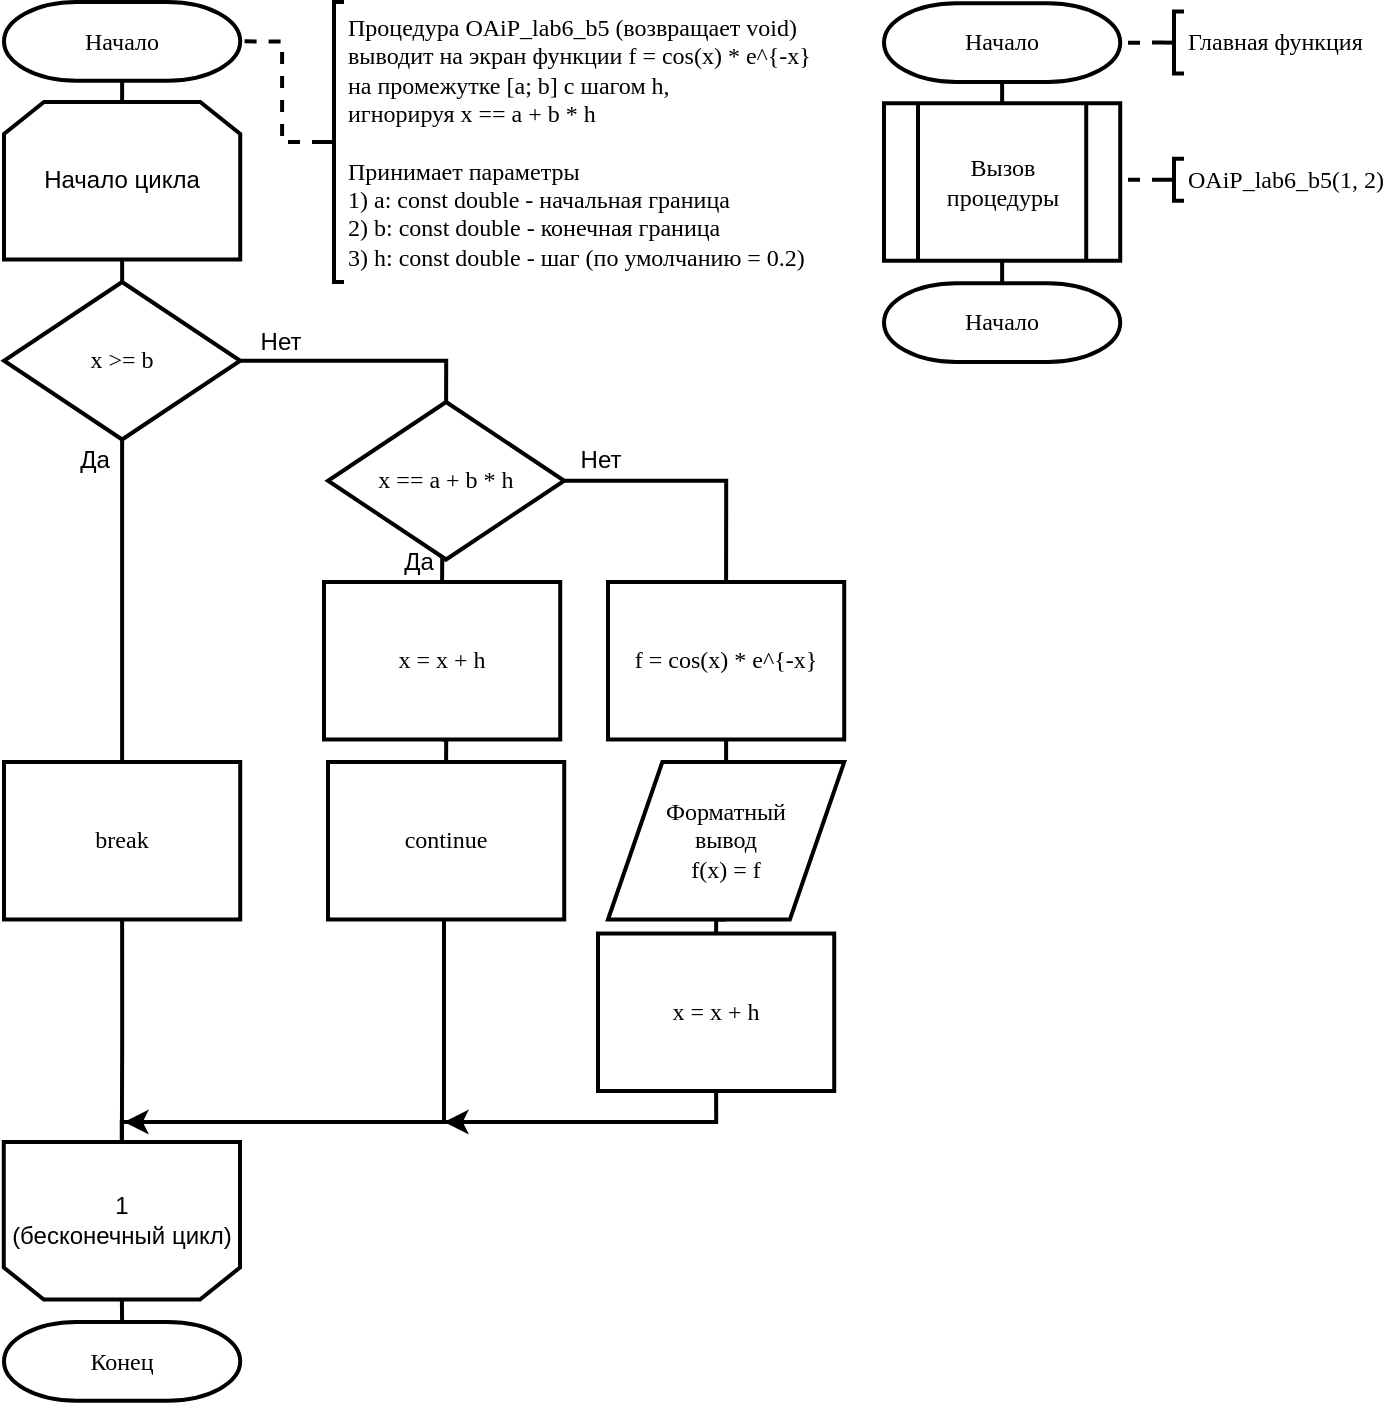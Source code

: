 <mxfile version="19.0.0" type="device"><diagram id="Ppc7vv5psRl6PsE1FeBP" name="Page-1"><mxGraphModel dx="1038" dy="649" grid="1" gridSize="10" guides="1" tooltips="1" connect="1" arrows="1" fold="1" page="1" pageScale="1" pageWidth="827" pageHeight="1169" math="0" shadow="0"><root><mxCell id="0"/><mxCell id="1" parent="0"/><mxCell id="jwWTFKfkjbZ09VyvWoi_-12" style="edgeStyle=orthogonalEdgeStyle;rounded=0;orthogonalLoop=1;jettySize=auto;html=1;exitX=0.5;exitY=1;exitDx=0;exitDy=0;exitPerimeter=0;entryX=0.5;entryY=0;entryDx=0;entryDy=0;endArrow=none;endFill=0;strokeWidth=2;" edge="1" parent="1" source="jwWTFKfkjbZ09VyvWoi_-1" target="jwWTFKfkjbZ09VyvWoi_-2"><mxGeometry relative="1" as="geometry"/></mxCell><mxCell id="jwWTFKfkjbZ09VyvWoi_-1" value="Начало" style="strokeWidth=2;html=1;shape=mxgraph.flowchart.terminator;whiteSpace=wrap;rounded=0;fontFamily=Times New Roman;fillColor=default;" vertex="1" parent="1"><mxGeometry x="40" y="40" width="118.11" height="39.37" as="geometry"/></mxCell><mxCell id="jwWTFKfkjbZ09VyvWoi_-13" style="edgeStyle=orthogonalEdgeStyle;rounded=0;orthogonalLoop=1;jettySize=auto;html=1;exitX=0.5;exitY=1;exitDx=0;exitDy=0;endArrow=none;endFill=0;strokeWidth=2;" edge="1" parent="1" source="jwWTFKfkjbZ09VyvWoi_-2" target="jwWTFKfkjbZ09VyvWoi_-4"><mxGeometry relative="1" as="geometry"/></mxCell><mxCell id="jwWTFKfkjbZ09VyvWoi_-2" value="Начало цикла" style="shape=loopLimit;whiteSpace=wrap;html=1;strokeWidth=2;fillColor=default;" vertex="1" parent="1"><mxGeometry x="40" y="90" width="118.11" height="78.74" as="geometry"/></mxCell><mxCell id="jwWTFKfkjbZ09VyvWoi_-23" style="edgeStyle=orthogonalEdgeStyle;rounded=0;orthogonalLoop=1;jettySize=auto;html=1;exitX=0.5;exitY=1;exitDx=0;exitDy=0;entryX=0.5;entryY=0;entryDx=0;entryDy=0;entryPerimeter=0;endArrow=none;endFill=0;strokeWidth=2;" edge="1" parent="1" source="jwWTFKfkjbZ09VyvWoi_-3" target="jwWTFKfkjbZ09VyvWoi_-22"><mxGeometry relative="1" as="geometry"/></mxCell><mxCell id="jwWTFKfkjbZ09VyvWoi_-3" value="1&lt;br&gt;(бесконечный цикл)" style="shape=loopLimit;whiteSpace=wrap;html=1;strokeWidth=2;flipV=1;fillColor=default;" vertex="1" parent="1"><mxGeometry x="39.89" y="610" width="118.11" height="78.74" as="geometry"/></mxCell><mxCell id="jwWTFKfkjbZ09VyvWoi_-41" style="edgeStyle=orthogonalEdgeStyle;rounded=0;orthogonalLoop=1;jettySize=auto;html=1;exitX=0.5;exitY=1;exitDx=0;exitDy=0;exitPerimeter=0;entryX=0.5;entryY=0;entryDx=0;entryDy=0;endArrow=none;endFill=0;strokeWidth=2;" edge="1" parent="1" source="jwWTFKfkjbZ09VyvWoi_-4" target="jwWTFKfkjbZ09VyvWoi_-40"><mxGeometry relative="1" as="geometry"/></mxCell><mxCell id="jwWTFKfkjbZ09VyvWoi_-43" style="edgeStyle=orthogonalEdgeStyle;rounded=0;orthogonalLoop=1;jettySize=auto;html=1;exitX=1;exitY=0.5;exitDx=0;exitDy=0;exitPerimeter=0;entryX=0.5;entryY=0;entryDx=0;entryDy=0;entryPerimeter=0;endArrow=none;endFill=0;strokeWidth=2;" edge="1" parent="1" source="jwWTFKfkjbZ09VyvWoi_-4" target="jwWTFKfkjbZ09VyvWoi_-5"><mxGeometry relative="1" as="geometry"/></mxCell><mxCell id="jwWTFKfkjbZ09VyvWoi_-4" value="x &amp;gt;= b" style="strokeWidth=2;html=1;shape=mxgraph.flowchart.decision;whiteSpace=wrap;rounded=0;fillColor=default;fontFamily=Times New Roman;" vertex="1" parent="1"><mxGeometry x="40" y="180" width="118.11" height="78.74" as="geometry"/></mxCell><mxCell id="jwWTFKfkjbZ09VyvWoi_-15" style="edgeStyle=orthogonalEdgeStyle;rounded=0;orthogonalLoop=1;jettySize=auto;html=1;exitX=0.5;exitY=1;exitDx=0;exitDy=0;exitPerimeter=0;entryX=0.5;entryY=0;entryDx=0;entryDy=0;endArrow=none;endFill=0;strokeWidth=2;" edge="1" parent="1" source="jwWTFKfkjbZ09VyvWoi_-5" target="jwWTFKfkjbZ09VyvWoi_-6"><mxGeometry relative="1" as="geometry"/></mxCell><mxCell id="jwWTFKfkjbZ09VyvWoi_-18" style="edgeStyle=orthogonalEdgeStyle;rounded=0;orthogonalLoop=1;jettySize=auto;html=1;exitX=1;exitY=0.5;exitDx=0;exitDy=0;exitPerimeter=0;entryX=0.5;entryY=0;entryDx=0;entryDy=0;endArrow=none;endFill=0;strokeWidth=2;" edge="1" parent="1" source="jwWTFKfkjbZ09VyvWoi_-5" target="jwWTFKfkjbZ09VyvWoi_-8"><mxGeometry relative="1" as="geometry"/></mxCell><mxCell id="jwWTFKfkjbZ09VyvWoi_-5" value="x == a + b * h" style="strokeWidth=2;html=1;shape=mxgraph.flowchart.decision;whiteSpace=wrap;rounded=0;fillColor=default;fontFamily=Times New Roman;" vertex="1" parent="1"><mxGeometry x="202" y="240" width="118.11" height="78.74" as="geometry"/></mxCell><mxCell id="jwWTFKfkjbZ09VyvWoi_-16" style="edgeStyle=orthogonalEdgeStyle;rounded=0;orthogonalLoop=1;jettySize=auto;html=1;exitX=0.5;exitY=1;exitDx=0;exitDy=0;entryX=0.5;entryY=0;entryDx=0;entryDy=0;endArrow=none;endFill=0;strokeWidth=2;" edge="1" parent="1" source="jwWTFKfkjbZ09VyvWoi_-6" target="jwWTFKfkjbZ09VyvWoi_-7"><mxGeometry relative="1" as="geometry"/></mxCell><mxCell id="jwWTFKfkjbZ09VyvWoi_-6" value="x = x + h" style="rounded=0;whiteSpace=wrap;html=1;absoluteArcSize=1;arcSize=14;strokeWidth=2;fontFamily=Times New Roman;fillColor=default;" vertex="1" parent="1"><mxGeometry x="200" y="330" width="118.11" height="78.74" as="geometry"/></mxCell><mxCell id="jwWTFKfkjbZ09VyvWoi_-17" style="edgeStyle=orthogonalEdgeStyle;rounded=0;orthogonalLoop=1;jettySize=auto;html=1;exitX=0.5;exitY=1;exitDx=0;exitDy=0;endArrow=none;endFill=0;strokeWidth=2;" edge="1" parent="1" source="jwWTFKfkjbZ09VyvWoi_-7" target="jwWTFKfkjbZ09VyvWoi_-3"><mxGeometry relative="1" as="geometry"><Array as="points"><mxPoint x="260" y="499"/><mxPoint x="260" y="600"/><mxPoint x="99" y="600"/></Array></mxGeometry></mxCell><mxCell id="jwWTFKfkjbZ09VyvWoi_-7" value="continue" style="rounded=0;whiteSpace=wrap;html=1;absoluteArcSize=1;arcSize=14;strokeWidth=2;fontFamily=Times New Roman;fillColor=default;" vertex="1" parent="1"><mxGeometry x="202" y="420" width="118.11" height="78.74" as="geometry"/></mxCell><mxCell id="jwWTFKfkjbZ09VyvWoi_-19" style="edgeStyle=orthogonalEdgeStyle;rounded=0;orthogonalLoop=1;jettySize=auto;html=1;exitX=0.5;exitY=1;exitDx=0;exitDy=0;entryX=0.5;entryY=0;entryDx=0;entryDy=0;endArrow=none;endFill=0;strokeWidth=2;" edge="1" parent="1" source="jwWTFKfkjbZ09VyvWoi_-8" target="jwWTFKfkjbZ09VyvWoi_-10"><mxGeometry relative="1" as="geometry"/></mxCell><mxCell id="jwWTFKfkjbZ09VyvWoi_-8" value="f = cos(x) * e^{-x}" style="rounded=0;whiteSpace=wrap;html=1;absoluteArcSize=1;arcSize=14;strokeWidth=2;fontFamily=Times New Roman;fillColor=default;" vertex="1" parent="1"><mxGeometry x="342" y="330" width="118.11" height="78.74" as="geometry"/></mxCell><mxCell id="jwWTFKfkjbZ09VyvWoi_-21" style="edgeStyle=orthogonalEdgeStyle;rounded=0;orthogonalLoop=1;jettySize=auto;html=1;exitX=0.5;exitY=1;exitDx=0;exitDy=0;entryX=0.5;entryY=0;entryDx=0;entryDy=0;endArrow=none;endFill=0;strokeWidth=2;" edge="1" parent="1" source="jwWTFKfkjbZ09VyvWoi_-9" target="jwWTFKfkjbZ09VyvWoi_-3"><mxGeometry relative="1" as="geometry"><Array as="points"><mxPoint x="396" y="600"/><mxPoint x="99" y="600"/></Array></mxGeometry></mxCell><mxCell id="jwWTFKfkjbZ09VyvWoi_-9" value="x = x + h" style="rounded=0;whiteSpace=wrap;html=1;absoluteArcSize=1;arcSize=14;strokeWidth=2;fontFamily=Times New Roman;fillColor=default;" vertex="1" parent="1"><mxGeometry x="337" y="505.76" width="118.11" height="78.74" as="geometry"/></mxCell><mxCell id="jwWTFKfkjbZ09VyvWoi_-20" style="edgeStyle=orthogonalEdgeStyle;rounded=0;orthogonalLoop=1;jettySize=auto;html=1;exitX=0.5;exitY=1;exitDx=0;exitDy=0;entryX=0.5;entryY=0;entryDx=0;entryDy=0;endArrow=none;endFill=0;strokeWidth=2;" edge="1" parent="1" source="jwWTFKfkjbZ09VyvWoi_-10" target="jwWTFKfkjbZ09VyvWoi_-9"><mxGeometry relative="1" as="geometry"/></mxCell><mxCell id="jwWTFKfkjbZ09VyvWoi_-10" value="Форматный&lt;br&gt;вывод&lt;br&gt;f(x) = f" style="shape=parallelogram;html=1;strokeWidth=2;perimeter=parallelogramPerimeter;whiteSpace=wrap;rounded=0;arcSize=12;size=0.23;fillColor=default;fontFamily=Times New Roman;" vertex="1" parent="1"><mxGeometry x="342" y="420" width="118.11" height="78.74" as="geometry"/></mxCell><mxCell id="jwWTFKfkjbZ09VyvWoi_-22" value="Конец" style="strokeWidth=2;html=1;shape=mxgraph.flowchart.terminator;whiteSpace=wrap;rounded=0;fontFamily=Times New Roman;fillColor=default;" vertex="1" parent="1"><mxGeometry x="40" y="700" width="118.11" height="39.37" as="geometry"/></mxCell><mxCell id="jwWTFKfkjbZ09VyvWoi_-25" style="edgeStyle=orthogonalEdgeStyle;rounded=0;orthogonalLoop=1;jettySize=auto;html=1;exitX=0;exitY=0.5;exitDx=0;exitDy=0;exitPerimeter=0;entryX=1;entryY=0.5;entryDx=0;entryDy=0;entryPerimeter=0;endArrow=none;endFill=0;strokeWidth=2;dashed=1;" edge="1" parent="1" source="jwWTFKfkjbZ09VyvWoi_-24" target="jwWTFKfkjbZ09VyvWoi_-1"><mxGeometry relative="1" as="geometry"/></mxCell><mxCell id="jwWTFKfkjbZ09VyvWoi_-24" value="Процедура OAiP_lab6_b5 (возвращает void)&lt;br&gt;выводит на экран функции f = cos(x) * e^{-x}&lt;br&gt;на промежутке [a; b] с шагом h,&lt;br&gt;игнорируя x == a + b * h&lt;br&gt;&lt;br&gt;Принимает параметры&lt;br&gt;1) a: const double - начальная граница&lt;br&gt;2) b: const double - конечная граница&lt;br&gt;3) h: const double - шаг (по умолчанию = 0.2)" style="strokeWidth=2;html=1;shape=mxgraph.flowchart.annotation_2;align=left;labelPosition=right;pointerEvents=1;rounded=0;fontFamily=Times New Roman;fillColor=none;" vertex="1" parent="1"><mxGeometry x="200" y="40" width="10" height="140" as="geometry"/></mxCell><mxCell id="jwWTFKfkjbZ09VyvWoi_-33" style="edgeStyle=orthogonalEdgeStyle;rounded=0;orthogonalLoop=1;jettySize=auto;html=1;exitX=0.5;exitY=1;exitDx=0;exitDy=0;exitPerimeter=0;entryX=0.5;entryY=0;entryDx=0;entryDy=0;endArrow=none;endFill=0;strokeWidth=2;" edge="1" parent="1" source="jwWTFKfkjbZ09VyvWoi_-26" target="jwWTFKfkjbZ09VyvWoi_-27"><mxGeometry relative="1" as="geometry"/></mxCell><mxCell id="jwWTFKfkjbZ09VyvWoi_-26" value="Начало" style="strokeWidth=2;html=1;shape=mxgraph.flowchart.terminator;whiteSpace=wrap;rounded=0;fontFamily=Times New Roman;fillColor=default;" vertex="1" parent="1"><mxGeometry x="480" y="40.63" width="118.11" height="39.37" as="geometry"/></mxCell><mxCell id="jwWTFKfkjbZ09VyvWoi_-34" style="edgeStyle=orthogonalEdgeStyle;rounded=0;orthogonalLoop=1;jettySize=auto;html=1;exitX=0.5;exitY=1;exitDx=0;exitDy=0;entryX=0.5;entryY=0;entryDx=0;entryDy=0;entryPerimeter=0;endArrow=none;endFill=0;strokeWidth=2;" edge="1" parent="1" source="jwWTFKfkjbZ09VyvWoi_-27" target="jwWTFKfkjbZ09VyvWoi_-28"><mxGeometry relative="1" as="geometry"/></mxCell><mxCell id="jwWTFKfkjbZ09VyvWoi_-27" value="Вызов&lt;br&gt;процедуры" style="verticalLabelPosition=middle;verticalAlign=middle;html=1;shape=process;whiteSpace=wrap;rounded=0;size=0.14;arcSize=6;fontFamily=Times New Roman;strokeWidth=2;fillColor=default;fontSize=12;labelPosition=center;align=center;strokeColor=default;" vertex="1" parent="1"><mxGeometry x="480" y="90.63" width="118.11" height="78.74" as="geometry"/></mxCell><mxCell id="jwWTFKfkjbZ09VyvWoi_-28" value="Начало" style="strokeWidth=2;html=1;shape=mxgraph.flowchart.terminator;whiteSpace=wrap;rounded=0;fontFamily=Times New Roman;fillColor=default;" vertex="1" parent="1"><mxGeometry x="480" y="180.63" width="118.11" height="39.37" as="geometry"/></mxCell><mxCell id="jwWTFKfkjbZ09VyvWoi_-30" style="edgeStyle=orthogonalEdgeStyle;rounded=0;orthogonalLoop=1;jettySize=auto;html=1;exitX=0;exitY=0.5;exitDx=0;exitDy=0;exitPerimeter=0;entryX=1;entryY=0.5;entryDx=0;entryDy=0;entryPerimeter=0;dashed=1;endArrow=none;endFill=0;strokeWidth=2;" edge="1" parent="1" source="jwWTFKfkjbZ09VyvWoi_-29" target="jwWTFKfkjbZ09VyvWoi_-26"><mxGeometry relative="1" as="geometry"/></mxCell><mxCell id="jwWTFKfkjbZ09VyvWoi_-29" value="Главная функция" style="strokeWidth=2;html=1;shape=mxgraph.flowchart.annotation_2;align=left;labelPosition=right;pointerEvents=1;rounded=0;fontFamily=Times New Roman;fillColor=none;" vertex="1" parent="1"><mxGeometry x="620" y="44.81" width="10" height="31" as="geometry"/></mxCell><mxCell id="jwWTFKfkjbZ09VyvWoi_-32" style="edgeStyle=orthogonalEdgeStyle;rounded=0;orthogonalLoop=1;jettySize=auto;html=1;exitX=0;exitY=0.5;exitDx=0;exitDy=0;exitPerimeter=0;entryX=1;entryY=0.5;entryDx=0;entryDy=0;dashed=1;endArrow=none;endFill=0;strokeWidth=2;" edge="1" parent="1" source="jwWTFKfkjbZ09VyvWoi_-31" target="jwWTFKfkjbZ09VyvWoi_-27"><mxGeometry relative="1" as="geometry"/></mxCell><mxCell id="jwWTFKfkjbZ09VyvWoi_-31" value="OAiP_lab6_b5(1, 2)" style="strokeWidth=2;html=1;shape=mxgraph.flowchart.annotation_2;align=left;labelPosition=right;pointerEvents=1;rounded=0;fontFamily=Times New Roman;fillColor=none;" vertex="1" parent="1"><mxGeometry x="620" y="118.37" width="10" height="21" as="geometry"/></mxCell><mxCell id="jwWTFKfkjbZ09VyvWoi_-35" value="Да" style="text;html=1;align=center;verticalAlign=middle;resizable=0;points=[];autosize=1;strokeColor=none;fillColor=none;" vertex="1" parent="1"><mxGeometry x="70" y="258.74" width="30" height="20" as="geometry"/></mxCell><mxCell id="jwWTFKfkjbZ09VyvWoi_-36" value="Да" style="text;html=1;align=center;verticalAlign=middle;resizable=0;points=[];autosize=1;strokeColor=none;fillColor=none;" vertex="1" parent="1"><mxGeometry x="232" y="310" width="30" height="20" as="geometry"/></mxCell><mxCell id="jwWTFKfkjbZ09VyvWoi_-37" value="Нет" style="text;html=1;align=center;verticalAlign=middle;resizable=0;points=[];autosize=1;strokeColor=none;fillColor=none;" vertex="1" parent="1"><mxGeometry x="158" y="200" width="40" height="20" as="geometry"/></mxCell><mxCell id="jwWTFKfkjbZ09VyvWoi_-38" value="Нет" style="text;html=1;align=center;verticalAlign=middle;resizable=0;points=[];autosize=1;strokeColor=none;fillColor=none;" vertex="1" parent="1"><mxGeometry x="318.11" y="258.74" width="40" height="20" as="geometry"/></mxCell><mxCell id="jwWTFKfkjbZ09VyvWoi_-42" style="edgeStyle=orthogonalEdgeStyle;rounded=0;orthogonalLoop=1;jettySize=auto;html=1;exitX=0.5;exitY=1;exitDx=0;exitDy=0;entryX=0.5;entryY=0;entryDx=0;entryDy=0;endArrow=none;endFill=0;strokeWidth=2;" edge="1" parent="1" source="jwWTFKfkjbZ09VyvWoi_-40" target="jwWTFKfkjbZ09VyvWoi_-3"><mxGeometry relative="1" as="geometry"/></mxCell><mxCell id="jwWTFKfkjbZ09VyvWoi_-40" value="break" style="rounded=0;whiteSpace=wrap;html=1;absoluteArcSize=1;arcSize=14;strokeWidth=2;fontFamily=Times New Roman;fillColor=default;" vertex="1" parent="1"><mxGeometry x="40" y="420" width="118.11" height="78.74" as="geometry"/></mxCell><mxCell id="jwWTFKfkjbZ09VyvWoi_-44" value="" style="endArrow=classic;html=1;rounded=0;strokeWidth=2;" edge="1" parent="1"><mxGeometry width="50" height="50" relative="1" as="geometry"><mxPoint x="390" y="600" as="sourcePoint"/><mxPoint x="260" y="600" as="targetPoint"/></mxGeometry></mxCell><mxCell id="jwWTFKfkjbZ09VyvWoi_-45" value="" style="endArrow=classic;html=1;rounded=0;strokeWidth=2;" edge="1" parent="1"><mxGeometry width="50" height="50" relative="1" as="geometry"><mxPoint x="250" y="600" as="sourcePoint"/><mxPoint x="100" y="600" as="targetPoint"/></mxGeometry></mxCell></root></mxGraphModel></diagram></mxfile>